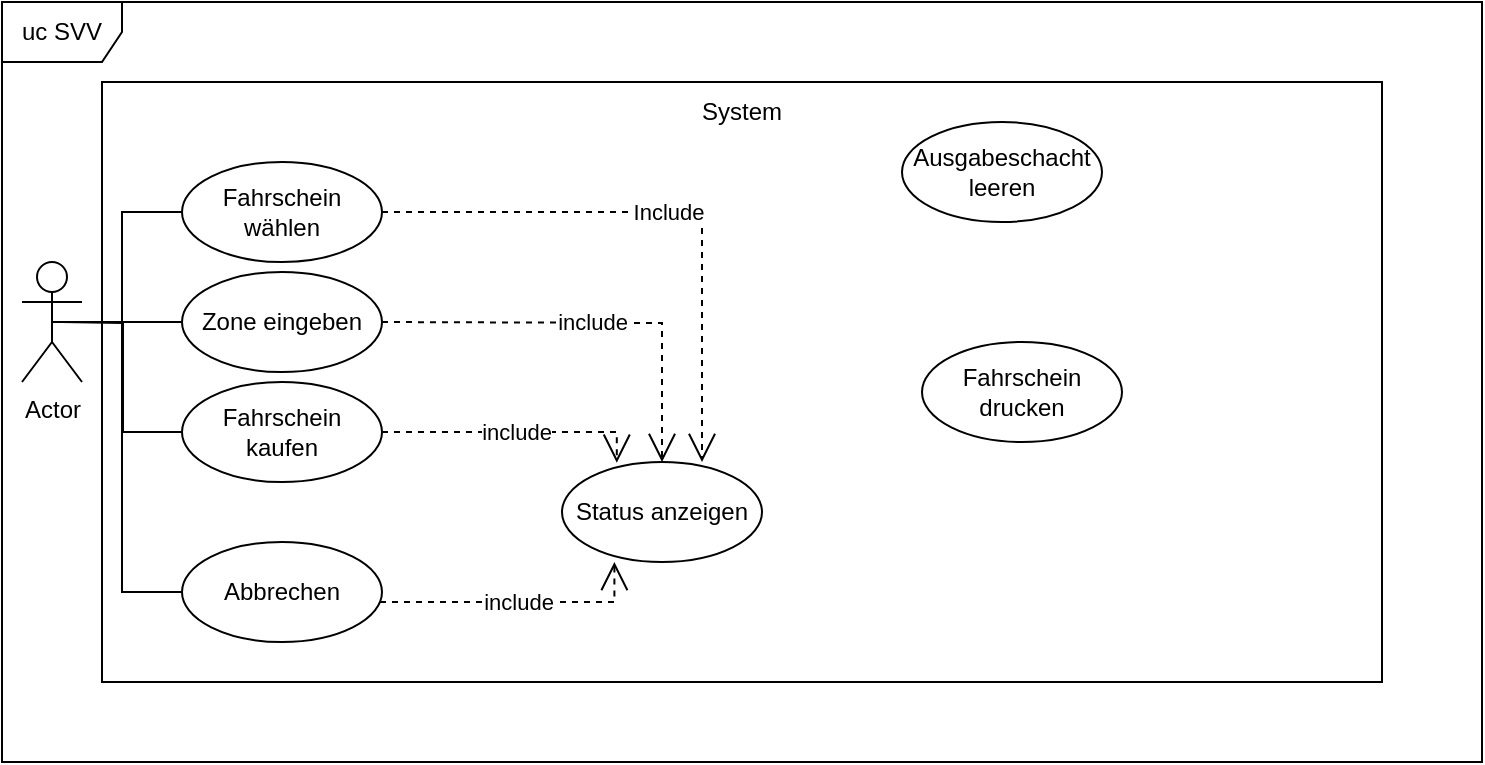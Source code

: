 <mxfile version="15.4.3" type="github"><diagram id="QKOGLm5oRqlywgxOX7ek" name="Page-1"><mxGraphModel dx="825" dy="462" grid="1" gridSize="10" guides="1" tooltips="1" connect="1" arrows="1" fold="1" page="1" pageScale="1" pageWidth="827" pageHeight="1169" math="0" shadow="0"><root><mxCell id="0"/><mxCell id="1" parent="0"/><mxCell id="lXj5kXbUL4kMaaZ6MXXc-1" value="uc SVV" style="shape=umlFrame;whiteSpace=wrap;html=1;" vertex="1" parent="1"><mxGeometry x="70" y="200" width="740" height="380" as="geometry"/></mxCell><mxCell id="lXj5kXbUL4kMaaZ6MXXc-2" value="Actor" style="shape=umlActor;verticalLabelPosition=bottom;verticalAlign=top;html=1;" vertex="1" parent="1"><mxGeometry x="80" y="330" width="30" height="60" as="geometry"/></mxCell><mxCell id="lXj5kXbUL4kMaaZ6MXXc-4" value="&lt;p style=&quot;line-height: 2&quot;&gt;&lt;br&gt;&lt;/p&gt;" style="rounded=0;whiteSpace=wrap;html=1;fillColor=none;align=center;" vertex="1" parent="1"><mxGeometry x="120" y="240" width="640" height="300" as="geometry"/></mxCell><mxCell id="lXj5kXbUL4kMaaZ6MXXc-7" value="System" style="text;html=1;strokeColor=none;fillColor=none;align=center;verticalAlign=middle;whiteSpace=wrap;rounded=0;" vertex="1" parent="1"><mxGeometry x="410" y="240" width="60" height="30" as="geometry"/></mxCell><mxCell id="lXj5kXbUL4kMaaZ6MXXc-8" value="Zone eingeben" style="ellipse;whiteSpace=wrap;html=1;fillColor=none;align=center;" vertex="1" parent="1"><mxGeometry x="160" y="335" width="100" height="50" as="geometry"/></mxCell><mxCell id="lXj5kXbUL4kMaaZ6MXXc-10" value="Fahrschein kaufen" style="ellipse;whiteSpace=wrap;html=1;fillColor=none;align=center;" vertex="1" parent="1"><mxGeometry x="160" y="390" width="100" height="50" as="geometry"/></mxCell><mxCell id="lXj5kXbUL4kMaaZ6MXXc-11" value="Fahrschein wählen" style="ellipse;whiteSpace=wrap;html=1;fillColor=none;align=center;" vertex="1" parent="1"><mxGeometry x="160" y="280" width="100" height="50" as="geometry"/></mxCell><mxCell id="lXj5kXbUL4kMaaZ6MXXc-12" value="Fahrschein drucken" style="ellipse;whiteSpace=wrap;html=1;fillColor=none;align=center;" vertex="1" parent="1"><mxGeometry x="530" y="370" width="100" height="50" as="geometry"/></mxCell><mxCell id="lXj5kXbUL4kMaaZ6MXXc-14" value="Ausgabeschacht leeren" style="ellipse;whiteSpace=wrap;html=1;fillColor=none;align=center;" vertex="1" parent="1"><mxGeometry x="520" y="260" width="100" height="50" as="geometry"/></mxCell><mxCell id="lXj5kXbUL4kMaaZ6MXXc-15" value="Abbrechen" style="ellipse;whiteSpace=wrap;html=1;fillColor=none;align=center;" vertex="1" parent="1"><mxGeometry x="160" y="470" width="100" height="50" as="geometry"/></mxCell><mxCell id="lXj5kXbUL4kMaaZ6MXXc-18" value="Status anzeigen" style="ellipse;whiteSpace=wrap;html=1;fillColor=none;align=center;" vertex="1" parent="1"><mxGeometry x="350" y="430" width="100" height="50" as="geometry"/></mxCell><mxCell id="lXj5kXbUL4kMaaZ6MXXc-20" value="include" style="endArrow=open;endSize=12;dashed=1;html=1;rounded=0;edgeStyle=orthogonalEdgeStyle;entryX=0.5;entryY=0;entryDx=0;entryDy=0;" edge="1" parent="1" target="lXj5kXbUL4kMaaZ6MXXc-18"><mxGeometry width="160" relative="1" as="geometry"><mxPoint x="260" y="360" as="sourcePoint"/><mxPoint x="420" y="360" as="targetPoint"/></mxGeometry></mxCell><mxCell id="lXj5kXbUL4kMaaZ6MXXc-23" value="" style="endArrow=none;html=1;rounded=0;edgeStyle=orthogonalEdgeStyle;entryX=0;entryY=0.5;entryDx=0;entryDy=0;exitX=0.5;exitY=0.5;exitDx=0;exitDy=0;exitPerimeter=0;" edge="1" parent="1" source="lXj5kXbUL4kMaaZ6MXXc-2" target="lXj5kXbUL4kMaaZ6MXXc-8"><mxGeometry relative="1" as="geometry"><mxPoint x="100" y="360" as="sourcePoint"/><mxPoint x="250" y="360" as="targetPoint"/></mxGeometry></mxCell><mxCell id="lXj5kXbUL4kMaaZ6MXXc-24" value="" style="endArrow=none;html=1;rounded=0;edgeStyle=orthogonalEdgeStyle;entryX=0;entryY=0.5;entryDx=0;entryDy=0;" edge="1" parent="1" target="lXj5kXbUL4kMaaZ6MXXc-11"><mxGeometry relative="1" as="geometry"><mxPoint x="100" y="360" as="sourcePoint"/><mxPoint x="160" y="305" as="targetPoint"/><Array as="points"><mxPoint x="130" y="360"/><mxPoint x="130" y="305"/></Array></mxGeometry></mxCell><mxCell id="lXj5kXbUL4kMaaZ6MXXc-25" value="Include" style="endArrow=open;endSize=12;dashed=1;html=1;rounded=0;edgeStyle=orthogonalEdgeStyle;entryX=0.7;entryY=0;entryDx=0;entryDy=0;entryPerimeter=0;" edge="1" parent="1" source="lXj5kXbUL4kMaaZ6MXXc-11" target="lXj5kXbUL4kMaaZ6MXXc-18"><mxGeometry width="160" relative="1" as="geometry"><mxPoint x="260" y="300" as="sourcePoint"/><mxPoint x="420" y="300" as="targetPoint"/></mxGeometry></mxCell><mxCell id="lXj5kXbUL4kMaaZ6MXXc-26" value="" style="endArrow=none;html=1;rounded=0;edgeStyle=orthogonalEdgeStyle;entryX=0;entryY=0.5;entryDx=0;entryDy=0;" edge="1" parent="1" target="lXj5kXbUL4kMaaZ6MXXc-10"><mxGeometry relative="1" as="geometry"><mxPoint x="100" y="360" as="sourcePoint"/><mxPoint x="260" y="360" as="targetPoint"/></mxGeometry></mxCell><mxCell id="lXj5kXbUL4kMaaZ6MXXc-29" value="include" style="endArrow=open;endSize=12;dashed=1;html=1;rounded=0;edgeStyle=orthogonalEdgeStyle;entryX=0.274;entryY=0.008;entryDx=0;entryDy=0;entryPerimeter=0;" edge="1" parent="1" source="lXj5kXbUL4kMaaZ6MXXc-10" target="lXj5kXbUL4kMaaZ6MXXc-18"><mxGeometry width="160" relative="1" as="geometry"><mxPoint x="260" y="415" as="sourcePoint"/><mxPoint x="420" y="415" as="targetPoint"/></mxGeometry></mxCell><mxCell id="lXj5kXbUL4kMaaZ6MXXc-30" value="" style="endArrow=none;html=1;rounded=0;edgeStyle=orthogonalEdgeStyle;entryX=0;entryY=0.5;entryDx=0;entryDy=0;" edge="1" parent="1" target="lXj5kXbUL4kMaaZ6MXXc-15"><mxGeometry relative="1" as="geometry"><mxPoint x="130" y="360" as="sourcePoint"/><mxPoint x="290" y="360" as="targetPoint"/><Array as="points"><mxPoint x="130" y="495"/></Array></mxGeometry></mxCell><mxCell id="lXj5kXbUL4kMaaZ6MXXc-31" value="include" style="endArrow=open;endSize=12;dashed=1;html=1;rounded=0;edgeStyle=orthogonalEdgeStyle;entryX=0.262;entryY=1;entryDx=0;entryDy=0;entryPerimeter=0;exitX=0.99;exitY=0.6;exitDx=0;exitDy=0;exitPerimeter=0;" edge="1" parent="1" source="lXj5kXbUL4kMaaZ6MXXc-15" target="lXj5kXbUL4kMaaZ6MXXc-18"><mxGeometry width="160" relative="1" as="geometry"><mxPoint x="260" y="480" as="sourcePoint"/><mxPoint x="420" y="480" as="targetPoint"/><Array as="points"><mxPoint x="376" y="500"/></Array></mxGeometry></mxCell></root></mxGraphModel></diagram></mxfile>